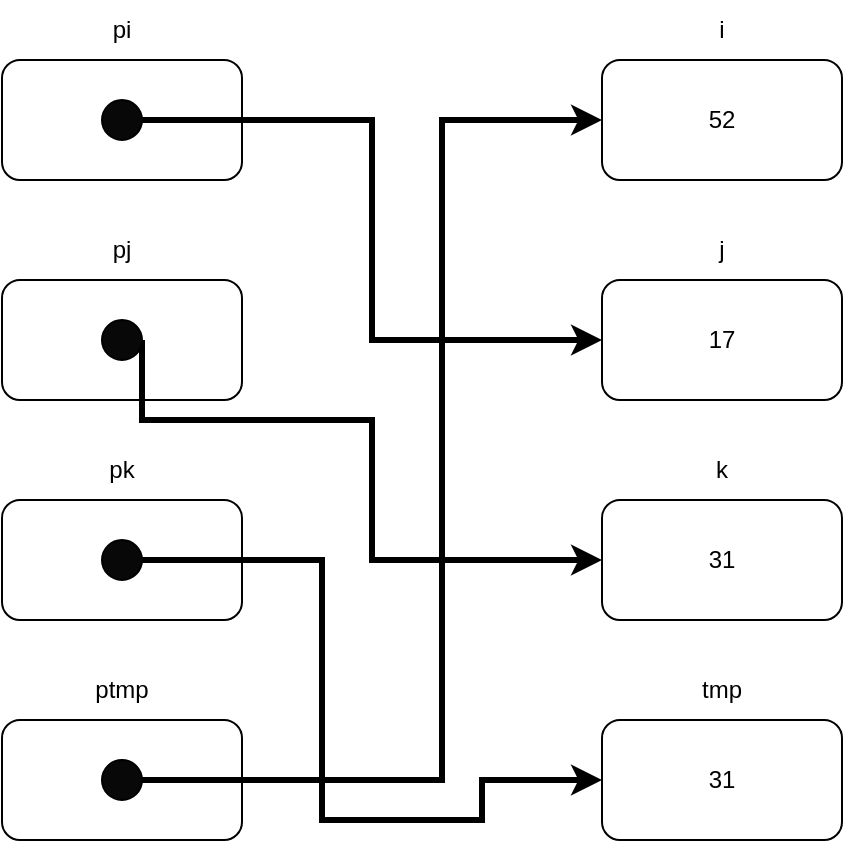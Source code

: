 <mxfile version="23.1.2" type="device">
  <diagram name="Page-1" id="ZNgatQNP_Dz1pTBqo4t7">
    <mxGraphModel dx="1364" dy="795" grid="1" gridSize="10" guides="1" tooltips="1" connect="1" arrows="1" fold="1" page="1" pageScale="1" pageWidth="827" pageHeight="1169" math="0" shadow="0">
      <root>
        <mxCell id="0" />
        <mxCell id="1" parent="0" />
        <mxCell id="-ICo0GWUgO3AaRTY43pM-3" value="52" style="rounded=1;whiteSpace=wrap;html=1;" vertex="1" parent="1">
          <mxGeometry x="440" y="170" width="120" height="60" as="geometry" />
        </mxCell>
        <mxCell id="-ICo0GWUgO3AaRTY43pM-4" value="17" style="rounded=1;whiteSpace=wrap;html=1;" vertex="1" parent="1">
          <mxGeometry x="440" y="280" width="120" height="60" as="geometry" />
        </mxCell>
        <mxCell id="-ICo0GWUgO3AaRTY43pM-5" value="31" style="rounded=1;whiteSpace=wrap;html=1;" vertex="1" parent="1">
          <mxGeometry x="440" y="390" width="120" height="60" as="geometry" />
        </mxCell>
        <mxCell id="-ICo0GWUgO3AaRTY43pM-6" value="31" style="rounded=1;whiteSpace=wrap;html=1;" vertex="1" parent="1">
          <mxGeometry x="440" y="500" width="120" height="60" as="geometry" />
        </mxCell>
        <mxCell id="-ICo0GWUgO3AaRTY43pM-7" value="i" style="text;html=1;strokeColor=none;fillColor=none;align=center;verticalAlign=middle;whiteSpace=wrap;rounded=0;" vertex="1" parent="1">
          <mxGeometry x="470" y="140" width="60" height="30" as="geometry" />
        </mxCell>
        <mxCell id="-ICo0GWUgO3AaRTY43pM-8" value="j" style="text;html=1;strokeColor=none;fillColor=none;align=center;verticalAlign=middle;whiteSpace=wrap;rounded=0;" vertex="1" parent="1">
          <mxGeometry x="470" y="250" width="60" height="30" as="geometry" />
        </mxCell>
        <mxCell id="-ICo0GWUgO3AaRTY43pM-9" value="k" style="text;html=1;strokeColor=none;fillColor=none;align=center;verticalAlign=middle;whiteSpace=wrap;rounded=0;" vertex="1" parent="1">
          <mxGeometry x="470" y="360" width="60" height="30" as="geometry" />
        </mxCell>
        <mxCell id="-ICo0GWUgO3AaRTY43pM-10" value="tmp" style="text;html=1;strokeColor=none;fillColor=none;align=center;verticalAlign=middle;whiteSpace=wrap;rounded=0;" vertex="1" parent="1">
          <mxGeometry x="470" y="470" width="60" height="30" as="geometry" />
        </mxCell>
        <mxCell id="-ICo0GWUgO3AaRTY43pM-11" value="" style="rounded=1;whiteSpace=wrap;html=1;" vertex="1" parent="1">
          <mxGeometry x="140" y="170" width="120" height="60" as="geometry" />
        </mxCell>
        <mxCell id="-ICo0GWUgO3AaRTY43pM-12" value="" style="rounded=1;whiteSpace=wrap;html=1;" vertex="1" parent="1">
          <mxGeometry x="140" y="280" width="120" height="60" as="geometry" />
        </mxCell>
        <mxCell id="-ICo0GWUgO3AaRTY43pM-13" value="" style="rounded=1;whiteSpace=wrap;html=1;" vertex="1" parent="1">
          <mxGeometry x="140" y="390" width="120" height="60" as="geometry" />
        </mxCell>
        <mxCell id="-ICo0GWUgO3AaRTY43pM-14" value="" style="rounded=1;whiteSpace=wrap;html=1;" vertex="1" parent="1">
          <mxGeometry x="140" y="500" width="120" height="60" as="geometry" />
        </mxCell>
        <mxCell id="-ICo0GWUgO3AaRTY43pM-15" value="pi" style="text;html=1;strokeColor=none;fillColor=none;align=center;verticalAlign=middle;whiteSpace=wrap;rounded=0;" vertex="1" parent="1">
          <mxGeometry x="170" y="140" width="60" height="30" as="geometry" />
        </mxCell>
        <mxCell id="-ICo0GWUgO3AaRTY43pM-16" value="pj" style="text;html=1;strokeColor=none;fillColor=none;align=center;verticalAlign=middle;whiteSpace=wrap;rounded=0;" vertex="1" parent="1">
          <mxGeometry x="170" y="250" width="60" height="30" as="geometry" />
        </mxCell>
        <mxCell id="-ICo0GWUgO3AaRTY43pM-17" value="pk" style="text;html=1;strokeColor=none;fillColor=none;align=center;verticalAlign=middle;whiteSpace=wrap;rounded=0;" vertex="1" parent="1">
          <mxGeometry x="170" y="360" width="60" height="30" as="geometry" />
        </mxCell>
        <mxCell id="-ICo0GWUgO3AaRTY43pM-18" value="ptmp" style="text;html=1;strokeColor=none;fillColor=none;align=center;verticalAlign=middle;whiteSpace=wrap;rounded=0;" vertex="1" parent="1">
          <mxGeometry x="170" y="470" width="60" height="30" as="geometry" />
        </mxCell>
        <mxCell id="-ICo0GWUgO3AaRTY43pM-29" style="edgeStyle=orthogonalEdgeStyle;rounded=0;orthogonalLoop=1;jettySize=auto;html=1;exitX=1;exitY=0.5;exitDx=0;exitDy=0;entryX=0;entryY=0.5;entryDx=0;entryDy=0;strokeWidth=3;" edge="1" parent="1" source="-ICo0GWUgO3AaRTY43pM-22" target="-ICo0GWUgO3AaRTY43pM-4">
          <mxGeometry relative="1" as="geometry" />
        </mxCell>
        <mxCell id="-ICo0GWUgO3AaRTY43pM-22" value="" style="ellipse;whiteSpace=wrap;html=1;fillColor=#080808;" vertex="1" parent="1">
          <mxGeometry x="190" y="190" width="20" height="20" as="geometry" />
        </mxCell>
        <mxCell id="-ICo0GWUgO3AaRTY43pM-30" style="edgeStyle=orthogonalEdgeStyle;rounded=0;orthogonalLoop=1;jettySize=auto;html=1;exitX=1;exitY=0.5;exitDx=0;exitDy=0;entryX=0;entryY=0.5;entryDx=0;entryDy=0;strokeWidth=3;" edge="1" parent="1" source="-ICo0GWUgO3AaRTY43pM-24" target="-ICo0GWUgO3AaRTY43pM-5">
          <mxGeometry relative="1" as="geometry">
            <Array as="points">
              <mxPoint x="210" y="350" />
              <mxPoint x="325" y="350" />
              <mxPoint x="325" y="420" />
            </Array>
          </mxGeometry>
        </mxCell>
        <mxCell id="-ICo0GWUgO3AaRTY43pM-24" value="" style="ellipse;whiteSpace=wrap;html=1;fillColor=#080808;" vertex="1" parent="1">
          <mxGeometry x="190" y="300" width="20" height="20" as="geometry" />
        </mxCell>
        <mxCell id="-ICo0GWUgO3AaRTY43pM-31" style="edgeStyle=orthogonalEdgeStyle;rounded=0;orthogonalLoop=1;jettySize=auto;html=1;exitX=1;exitY=0.5;exitDx=0;exitDy=0;entryX=0;entryY=0.5;entryDx=0;entryDy=0;strokeWidth=3;" edge="1" parent="1" source="-ICo0GWUgO3AaRTY43pM-26" target="-ICo0GWUgO3AaRTY43pM-6">
          <mxGeometry relative="1" as="geometry">
            <Array as="points">
              <mxPoint x="300" y="420" />
              <mxPoint x="300" y="550" />
              <mxPoint x="380" y="550" />
              <mxPoint x="380" y="530" />
            </Array>
          </mxGeometry>
        </mxCell>
        <mxCell id="-ICo0GWUgO3AaRTY43pM-26" value="" style="ellipse;whiteSpace=wrap;html=1;fillColor=#080808;" vertex="1" parent="1">
          <mxGeometry x="190" y="410" width="20" height="20" as="geometry" />
        </mxCell>
        <mxCell id="-ICo0GWUgO3AaRTY43pM-35" style="edgeStyle=orthogonalEdgeStyle;rounded=0;orthogonalLoop=1;jettySize=auto;html=1;exitX=1;exitY=0.5;exitDx=0;exitDy=0;entryX=0;entryY=0.5;entryDx=0;entryDy=0;strokeWidth=3;" edge="1" parent="1" source="-ICo0GWUgO3AaRTY43pM-28" target="-ICo0GWUgO3AaRTY43pM-3">
          <mxGeometry relative="1" as="geometry">
            <Array as="points">
              <mxPoint x="360" y="530" />
              <mxPoint x="360" y="200" />
            </Array>
          </mxGeometry>
        </mxCell>
        <mxCell id="-ICo0GWUgO3AaRTY43pM-28" value="" style="ellipse;whiteSpace=wrap;html=1;fillColor=#080808;" vertex="1" parent="1">
          <mxGeometry x="190" y="520" width="20" height="20" as="geometry" />
        </mxCell>
      </root>
    </mxGraphModel>
  </diagram>
</mxfile>
